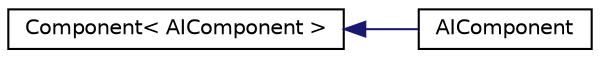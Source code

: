 digraph "Graphical Class Hierarchy"
{
  edge [fontname="Helvetica",fontsize="10",labelfontname="Helvetica",labelfontsize="10"];
  node [fontname="Helvetica",fontsize="10",shape=record];
  rankdir="LR";
  Node0 [label="Component\< AIComponent \>",height=0.2,width=0.4,color="black", fillcolor="white", style="filled",URL="$struct_component.html"];
  Node0 -> Node1 [dir="back",color="midnightblue",fontsize="10",style="solid",fontname="Helvetica"];
  Node1 [label="AIComponent",height=0.2,width=0.4,color="black", fillcolor="white", style="filled",URL="$struct_a_i_component.html"];
}
